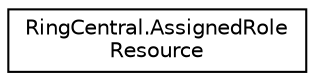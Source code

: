 digraph "Graphical Class Hierarchy"
{
 // LATEX_PDF_SIZE
  edge [fontname="Helvetica",fontsize="10",labelfontname="Helvetica",labelfontsize="10"];
  node [fontname="Helvetica",fontsize="10",shape=record];
  rankdir="LR";
  Node0 [label="RingCentral.AssignedRole\lResource",height=0.2,width=0.4,color="black", fillcolor="white", style="filled",URL="$classRingCentral_1_1AssignedRoleResource.html",tooltip=" "];
}
